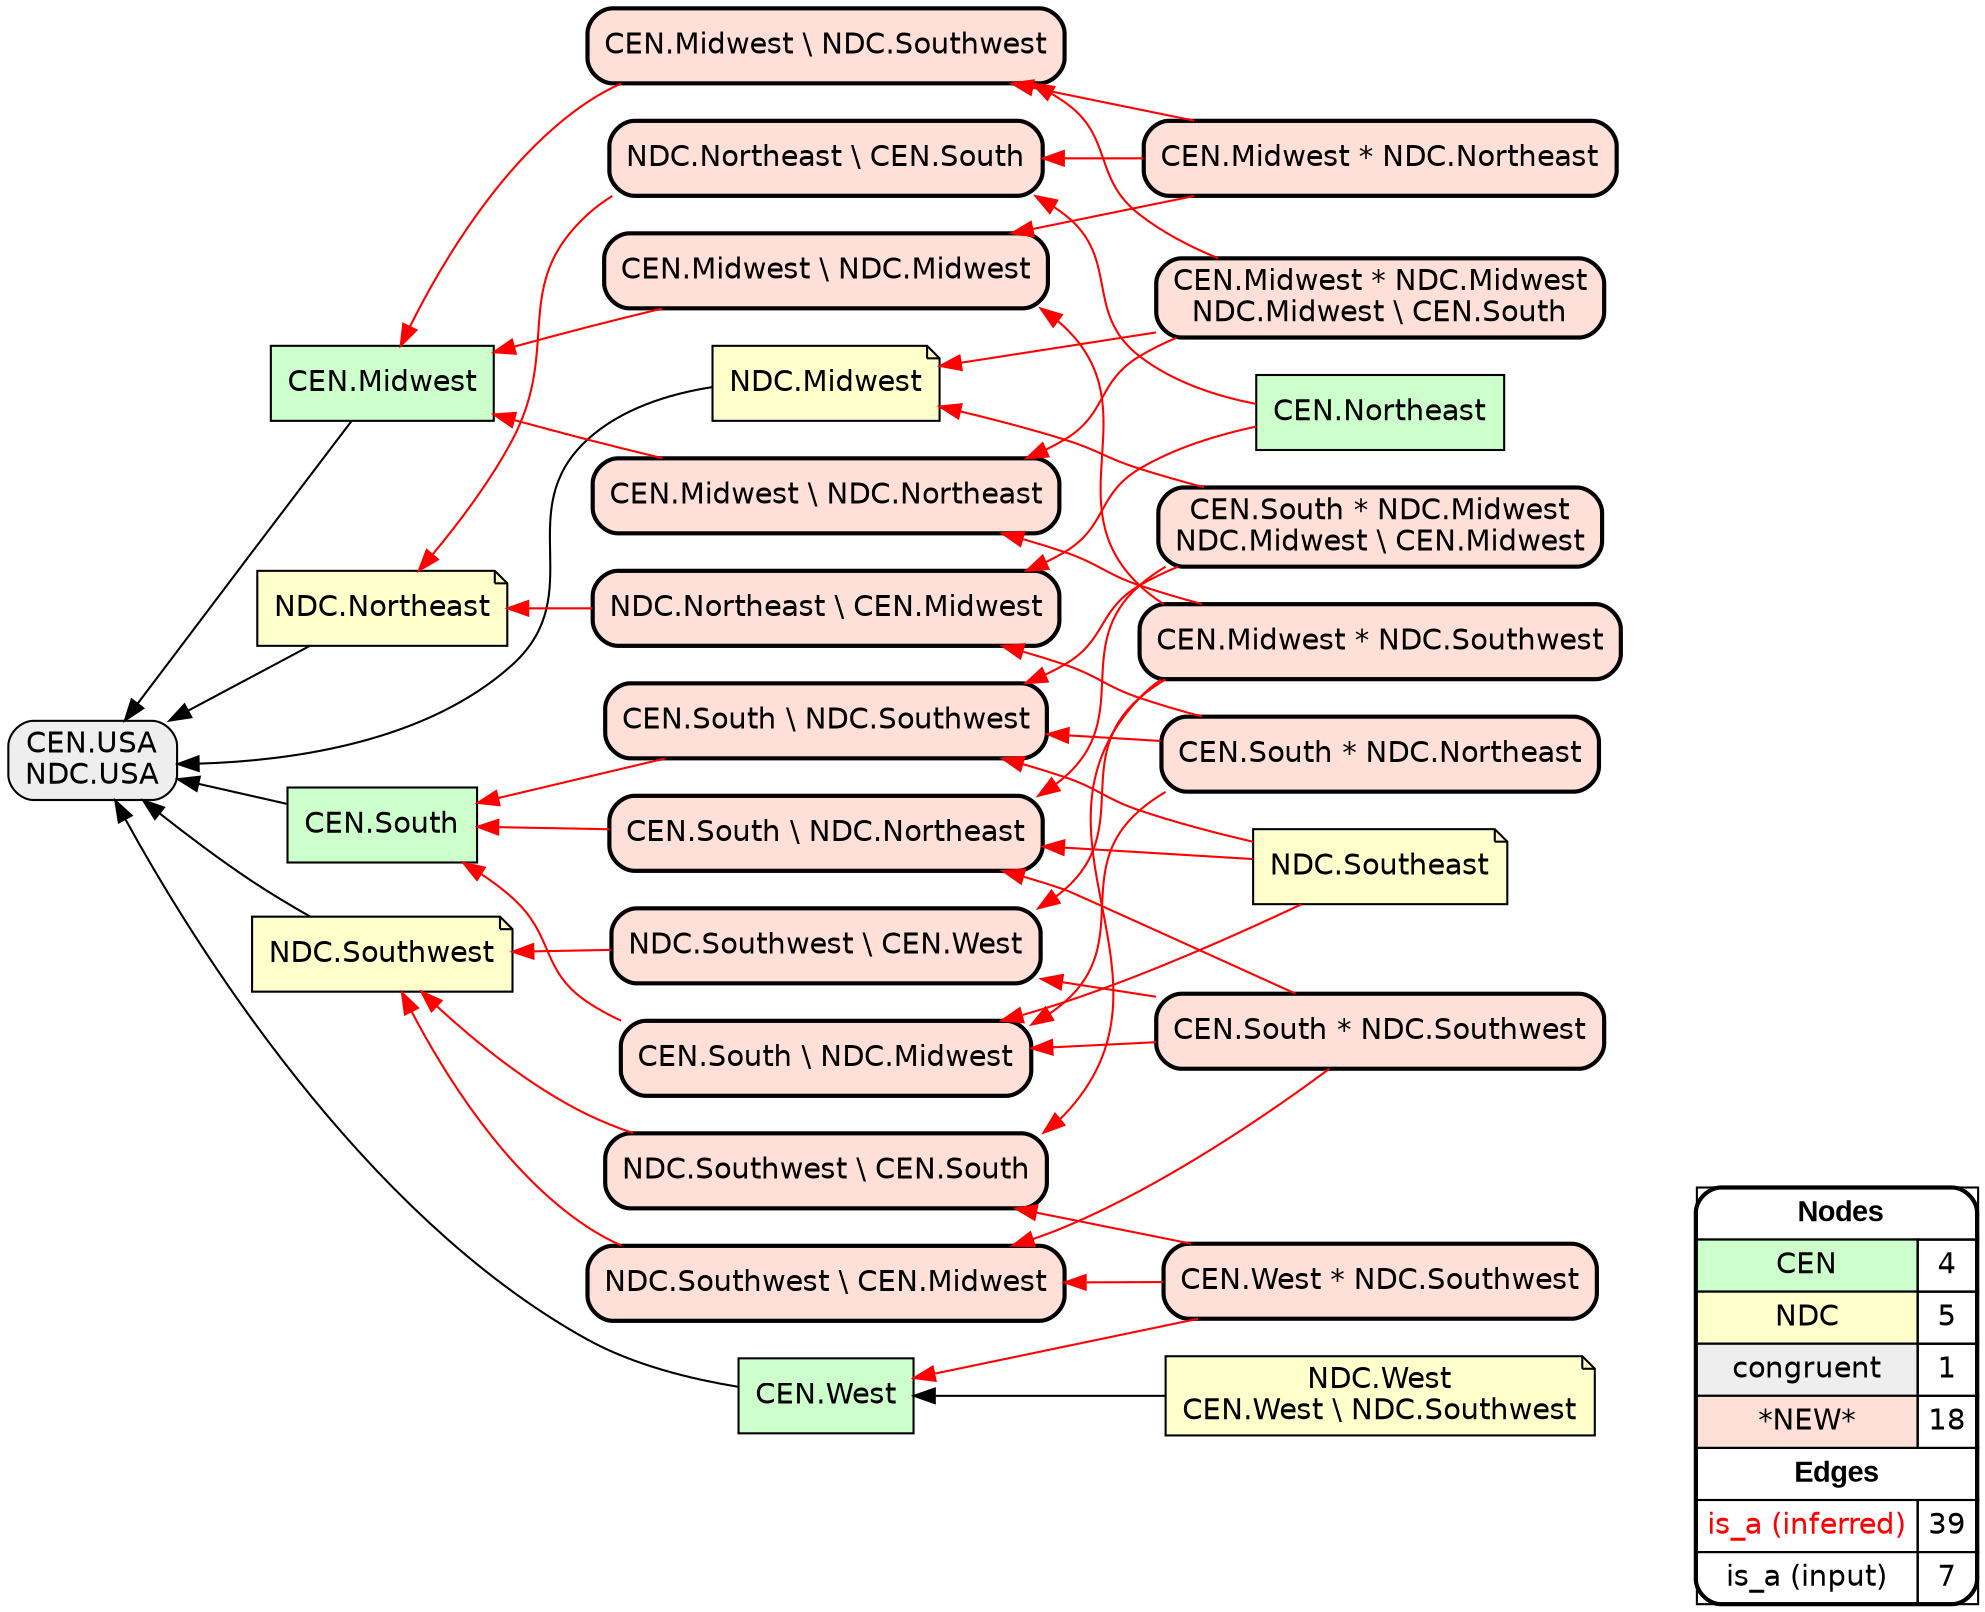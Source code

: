 digraph{
rankdir=RL
node[shape=box style=filled fillcolor="#CCFFCC" fontname="helvetica"] 
"CEN.West"
"CEN.Northeast"
"CEN.Midwest"
"CEN.South"
node[shape=note style=filled fillcolor="#FFFFCC" fontname="helvetica"] 
"NDC.West\nCEN.West \\ NDC.Southwest"
"NDC.Southeast"
"NDC.Midwest"
"NDC.Southwest"
"NDC.Northeast"
node[shape=box style="filled,rounded" fillcolor="#EEEEEE" fontname="helvetica"] 
"CEN.USA\nNDC.USA"
node[shape=box style="filled,rounded,bold" fillcolor="#FFE0D8" fontname="helvetica"] 
"CEN.South \\ NDC.Southwest"
"CEN.Midwest * NDC.Northeast"
"CEN.Midwest * NDC.Midwest\nNDC.Midwest \\ CEN.South"
"CEN.South \\ NDC.Northeast"
"CEN.West * NDC.Southwest"
"CEN.South \\ NDC.Midwest"
"CEN.Midwest \\ NDC.Midwest"
"CEN.South * NDC.Midwest\nNDC.Midwest \\ CEN.Midwest"
"NDC.Southwest \\ CEN.West"
"CEN.Midwest \\ NDC.Southwest"
"NDC.Northeast \\ CEN.Midwest"
"CEN.South * NDC.Southwest"
"NDC.Northeast \\ CEN.South"
"CEN.Midwest * NDC.Southwest"
"CEN.Midwest \\ NDC.Northeast"
"NDC.Southwest \\ CEN.Midwest"
"NDC.Southwest \\ CEN.South"
"CEN.South * NDC.Northeast"
edge[arrowhead=normal style=dotted color="#000000" constraint=true penwidth=1]
edge[arrowhead=normal style=solid color="#FF0000" constraint=true penwidth=1]
"CEN.Midwest * NDC.Northeast" -> "CEN.Midwest \\ NDC.Southwest"
"CEN.South * NDC.Southwest" -> "NDC.Southwest \\ CEN.West"
"CEN.Midwest * NDC.Northeast" -> "NDC.Northeast \\ CEN.South"
"CEN.Midwest \\ NDC.Southwest" -> "CEN.Midwest"
"CEN.South * NDC.Southwest" -> "CEN.South \\ NDC.Northeast"
"CEN.Midwest * NDC.Southwest" -> "CEN.Midwest \\ NDC.Midwest"
"CEN.South \\ NDC.Midwest" -> "CEN.South"
"CEN.Midwest * NDC.Southwest" -> "NDC.Southwest \\ CEN.South"
"CEN.Midwest \\ NDC.Midwest" -> "CEN.Midwest"
"CEN.South * NDC.Northeast" -> "NDC.Northeast \\ CEN.Midwest"
"NDC.Northeast \\ CEN.South" -> "NDC.Northeast"
"CEN.South * NDC.Northeast" -> "CEN.South \\ NDC.Midwest"
"CEN.West * NDC.Southwest" -> "NDC.Southwest \\ CEN.South"
"CEN.West * NDC.Southwest" -> "CEN.West"
"CEN.South \\ NDC.Northeast" -> "CEN.South"
"NDC.Southwest \\ CEN.Midwest" -> "NDC.Southwest"
"CEN.South * NDC.Southwest" -> "NDC.Southwest \\ CEN.Midwest"
"CEN.Midwest * NDC.Midwest\nNDC.Midwest \\ CEN.South" -> "CEN.Midwest \\ NDC.Southwest"
"CEN.Midwest \\ NDC.Northeast" -> "CEN.Midwest"
"CEN.Midwest * NDC.Midwest\nNDC.Midwest \\ CEN.South" -> "CEN.Midwest \\ NDC.Northeast"
"NDC.Southeast" -> "CEN.South \\ NDC.Midwest"
"NDC.Southeast" -> "CEN.South \\ NDC.Southwest"
"CEN.South * NDC.Southwest" -> "CEN.South \\ NDC.Midwest"
"CEN.Northeast" -> "NDC.Northeast \\ CEN.Midwest"
"CEN.South * NDC.Midwest\nNDC.Midwest \\ CEN.Midwest" -> "CEN.South \\ NDC.Northeast"
"CEN.Midwest * NDC.Midwest\nNDC.Midwest \\ CEN.South" -> "NDC.Midwest"
"CEN.South * NDC.Midwest\nNDC.Midwest \\ CEN.Midwest" -> "CEN.South \\ NDC.Southwest"
"CEN.South * NDC.Midwest\nNDC.Midwest \\ CEN.Midwest" -> "NDC.Midwest"
"NDC.Southwest \\ CEN.West" -> "NDC.Southwest"
"CEN.Midwest * NDC.Southwest" -> "CEN.Midwest \\ NDC.Northeast"
"CEN.South \\ NDC.Southwest" -> "CEN.South"
"NDC.Southeast" -> "CEN.South \\ NDC.Northeast"
"CEN.West * NDC.Southwest" -> "NDC.Southwest \\ CEN.Midwest"
"CEN.Midwest * NDC.Northeast" -> "CEN.Midwest \\ NDC.Midwest"
"NDC.Southwest \\ CEN.South" -> "NDC.Southwest"
"CEN.Northeast" -> "NDC.Northeast \\ CEN.South"
"CEN.Midwest * NDC.Southwest" -> "NDC.Southwest \\ CEN.West"
"CEN.South * NDC.Northeast" -> "CEN.South \\ NDC.Southwest"
"NDC.Northeast \\ CEN.Midwest" -> "NDC.Northeast"
edge[arrowhead=normal style=solid color="#000000" constraint=true penwidth=1]
"NDC.Northeast" -> "CEN.USA\nNDC.USA"
"CEN.South" -> "CEN.USA\nNDC.USA"
"CEN.Midwest" -> "CEN.USA\nNDC.USA"
"NDC.Midwest" -> "CEN.USA\nNDC.USA"
"NDC.Southwest" -> "CEN.USA\nNDC.USA"
"CEN.West" -> "CEN.USA\nNDC.USA"
"NDC.West\nCEN.West \\ NDC.Southwest" -> "CEN.West"
node[shape=box] 
{rank=source Legend [fillcolor= white margin=0 label=< 
 <TABLE BORDER="0" CELLBORDER="1" CELLSPACING="0" CELLPADDING="4"> 
<TR> <TD COLSPAN="2"><font face="Arial Black"> Nodes</font></TD> </TR> 
<TR> 
 <TD bgcolor="#CCFFCC" fontname="helvetica">CEN</TD> 
 <TD>4</TD> 
 </TR> 
<TR> 
 <TD bgcolor="#FFFFCC" fontname="helvetica">NDC</TD> 
 <TD>5</TD> 
 </TR> 
<TR> 
 <TD bgcolor="#EEEEEE" fontname="helvetica">congruent</TD> 
 <TD>1</TD> 
 </TR> 
<TR> 
 <TD bgcolor="#FFE0D8" fontname="helvetica">*NEW*</TD> 
 <TD>18</TD> 
 </TR> 
<TR> <TD COLSPAN="2"><font face = "Arial Black"> Edges </font></TD> </TR> 
<TR> 
 <TD><font color ="#FF0000">is_a (inferred)</font></TD><TD>39</TD>
</TR>
<TR> 
 <TD><font color ="#000000">is_a (input)</font></TD><TD>7</TD>
</TR>
</TABLE> 
 >] } 
}